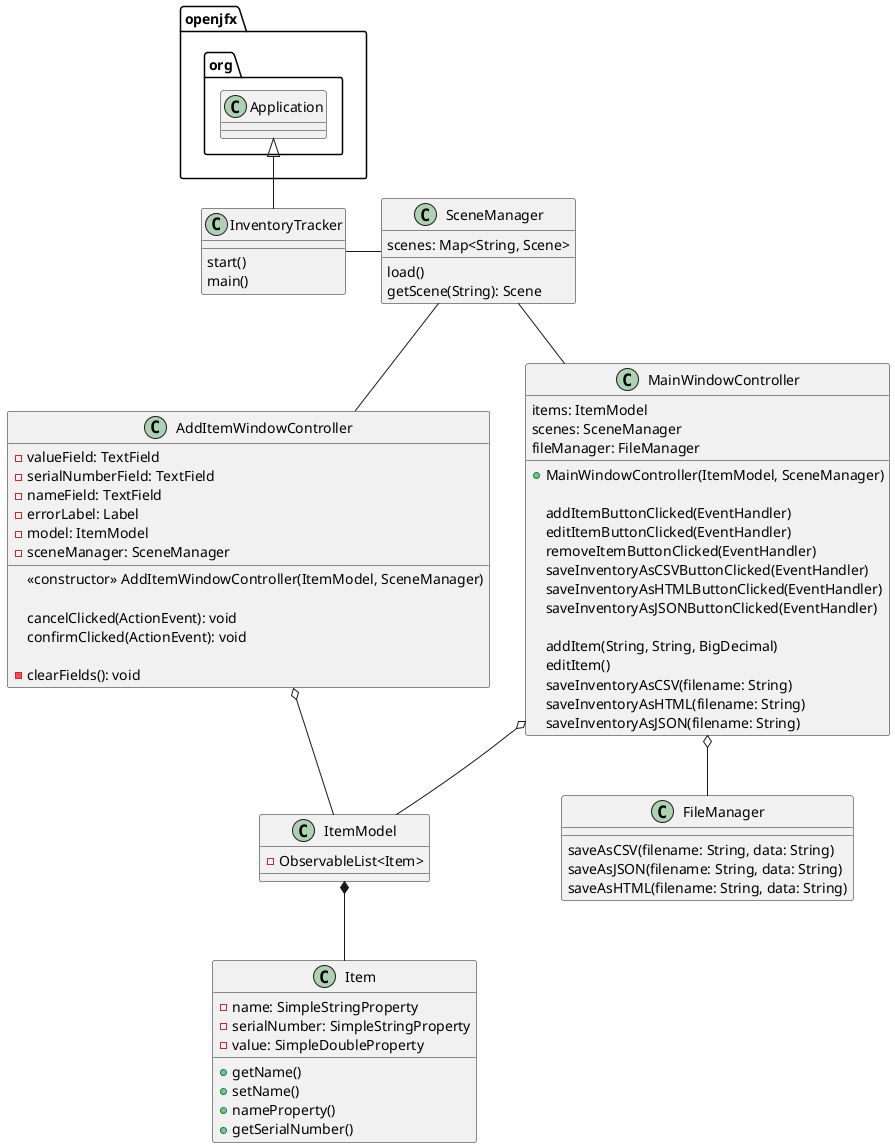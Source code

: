@startuml

class InventoryTracker {
    start()
    main()
}

class SceneManager {
    scenes: Map<String, Scene>

    load()
    getScene(String): Scene
}

class MainWindowController {
    items: ItemModel
    scenes: SceneManager
    fileManager: FileManager

    + MainWindowController(ItemModel, SceneManager)

    addItemButtonClicked(EventHandler)
    editItemButtonClicked(EventHandler)
    removeItemButtonClicked(EventHandler)
    saveInventoryAsCSVButtonClicked(EventHandler)
    saveInventoryAsHTMLButtonClicked(EventHandler)
    saveInventoryAsJSONButtonClicked(EventHandler)

    addItem(String, String, BigDecimal)
    editItem()
    saveInventoryAsCSV(filename: String)
    saveInventoryAsHTML(filename: String)
    saveInventoryAsJSON(filename: String)
}

class AddItemWindowController {
    - valueField: TextField
    - serialNumberField: TextField
    - nameField: TextField
    - errorLabel: Label
    - model: ItemModel
    - sceneManager: SceneManager

    <<constructor>> AddItemWindowController(ItemModel, SceneManager)

    cancelClicked(ActionEvent): void
    confirmClicked(ActionEvent): void

    - clearFields(): void
}

class ItemModel {
    - ObservableList<Item>
}

class Item {
    - name: SimpleStringProperty
    - serialNumber: SimpleStringProperty
    - value: SimpleDoubleProperty

    + getName()
    + setName()
    + nameProperty()
    + getSerialNumber()
}

class FileManager {
    saveAsCSV(filename: String, data: String)
    saveAsJSON(filename: String, data: String)
    saveAsHTML(filename: String, data: String)
}

openjfx.org.Application <|-- InventoryTracker
InventoryTracker - SceneManager
SceneManager -- MainWindowController
SceneManager -- AddItemWindowController
MainWindowController o-- ItemModel
AddItemWindowController o-- ItemModel
ItemModel *-- Item
MainWindowController o-- FileManager
@enduml